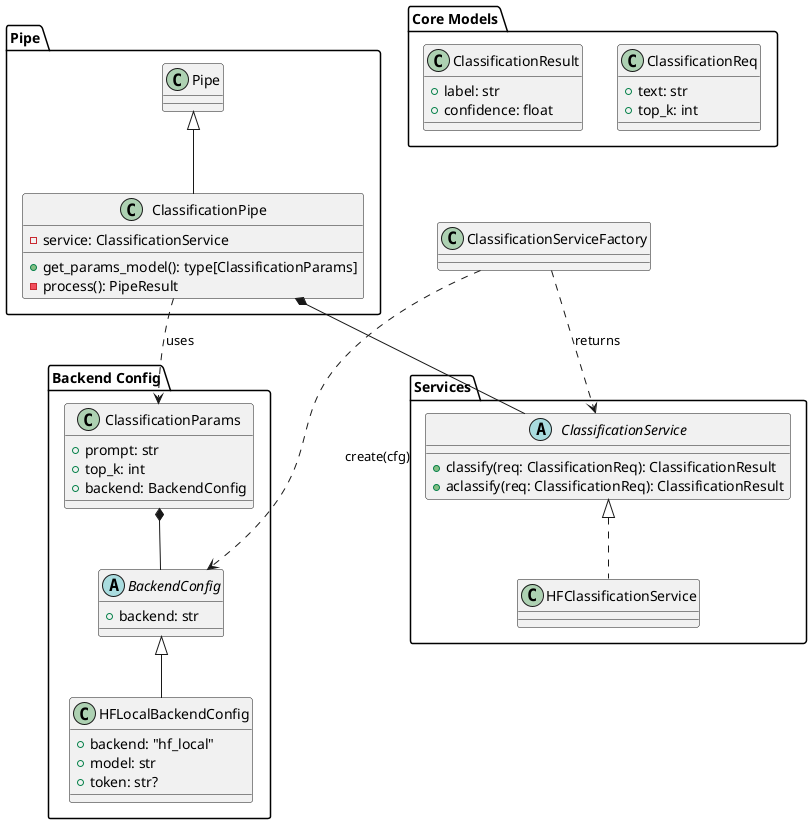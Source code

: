 @startuml
package "Core Models" {
  class ClassificationReq {
    + text: str
    + top_k: int
  }

  class ClassificationResult {
    + label: str
    + confidence: float
  }
}

package "Backend Config" {
  abstract class BackendConfig {
    + backend: str
  }

  class HFLocalBackendConfig extends BackendConfig {
    + backend: "hf_local"
    + model: str
    + token: str?
  }

  class ClassificationParams {
    + prompt: str
    + top_k: int
    + backend: BackendConfig
  }
}

package "Services" {
  abstract class ClassificationService {
    + classify(req: ClassificationReq): ClassificationResult
    + aclassify(req: ClassificationReq): ClassificationResult
  }

  class HFClassificationService implements ClassificationService
}


package "Pipe" {
  class ClassificationPipe extends Pipe {
    - service: ClassificationService
    + get_params_model(): type[ClassificationParams]
    - process(): PipeResult
  }
}

ClassificationParams *-- BackendConfig
ClassificationPipe *-- ClassificationService
ClassificationPipe ..> ClassificationParams : uses
ClassificationServiceFactory ..> BackendConfig : create(cfg)
ClassificationServiceFactory ..> ClassificationService : returns
@enduml
